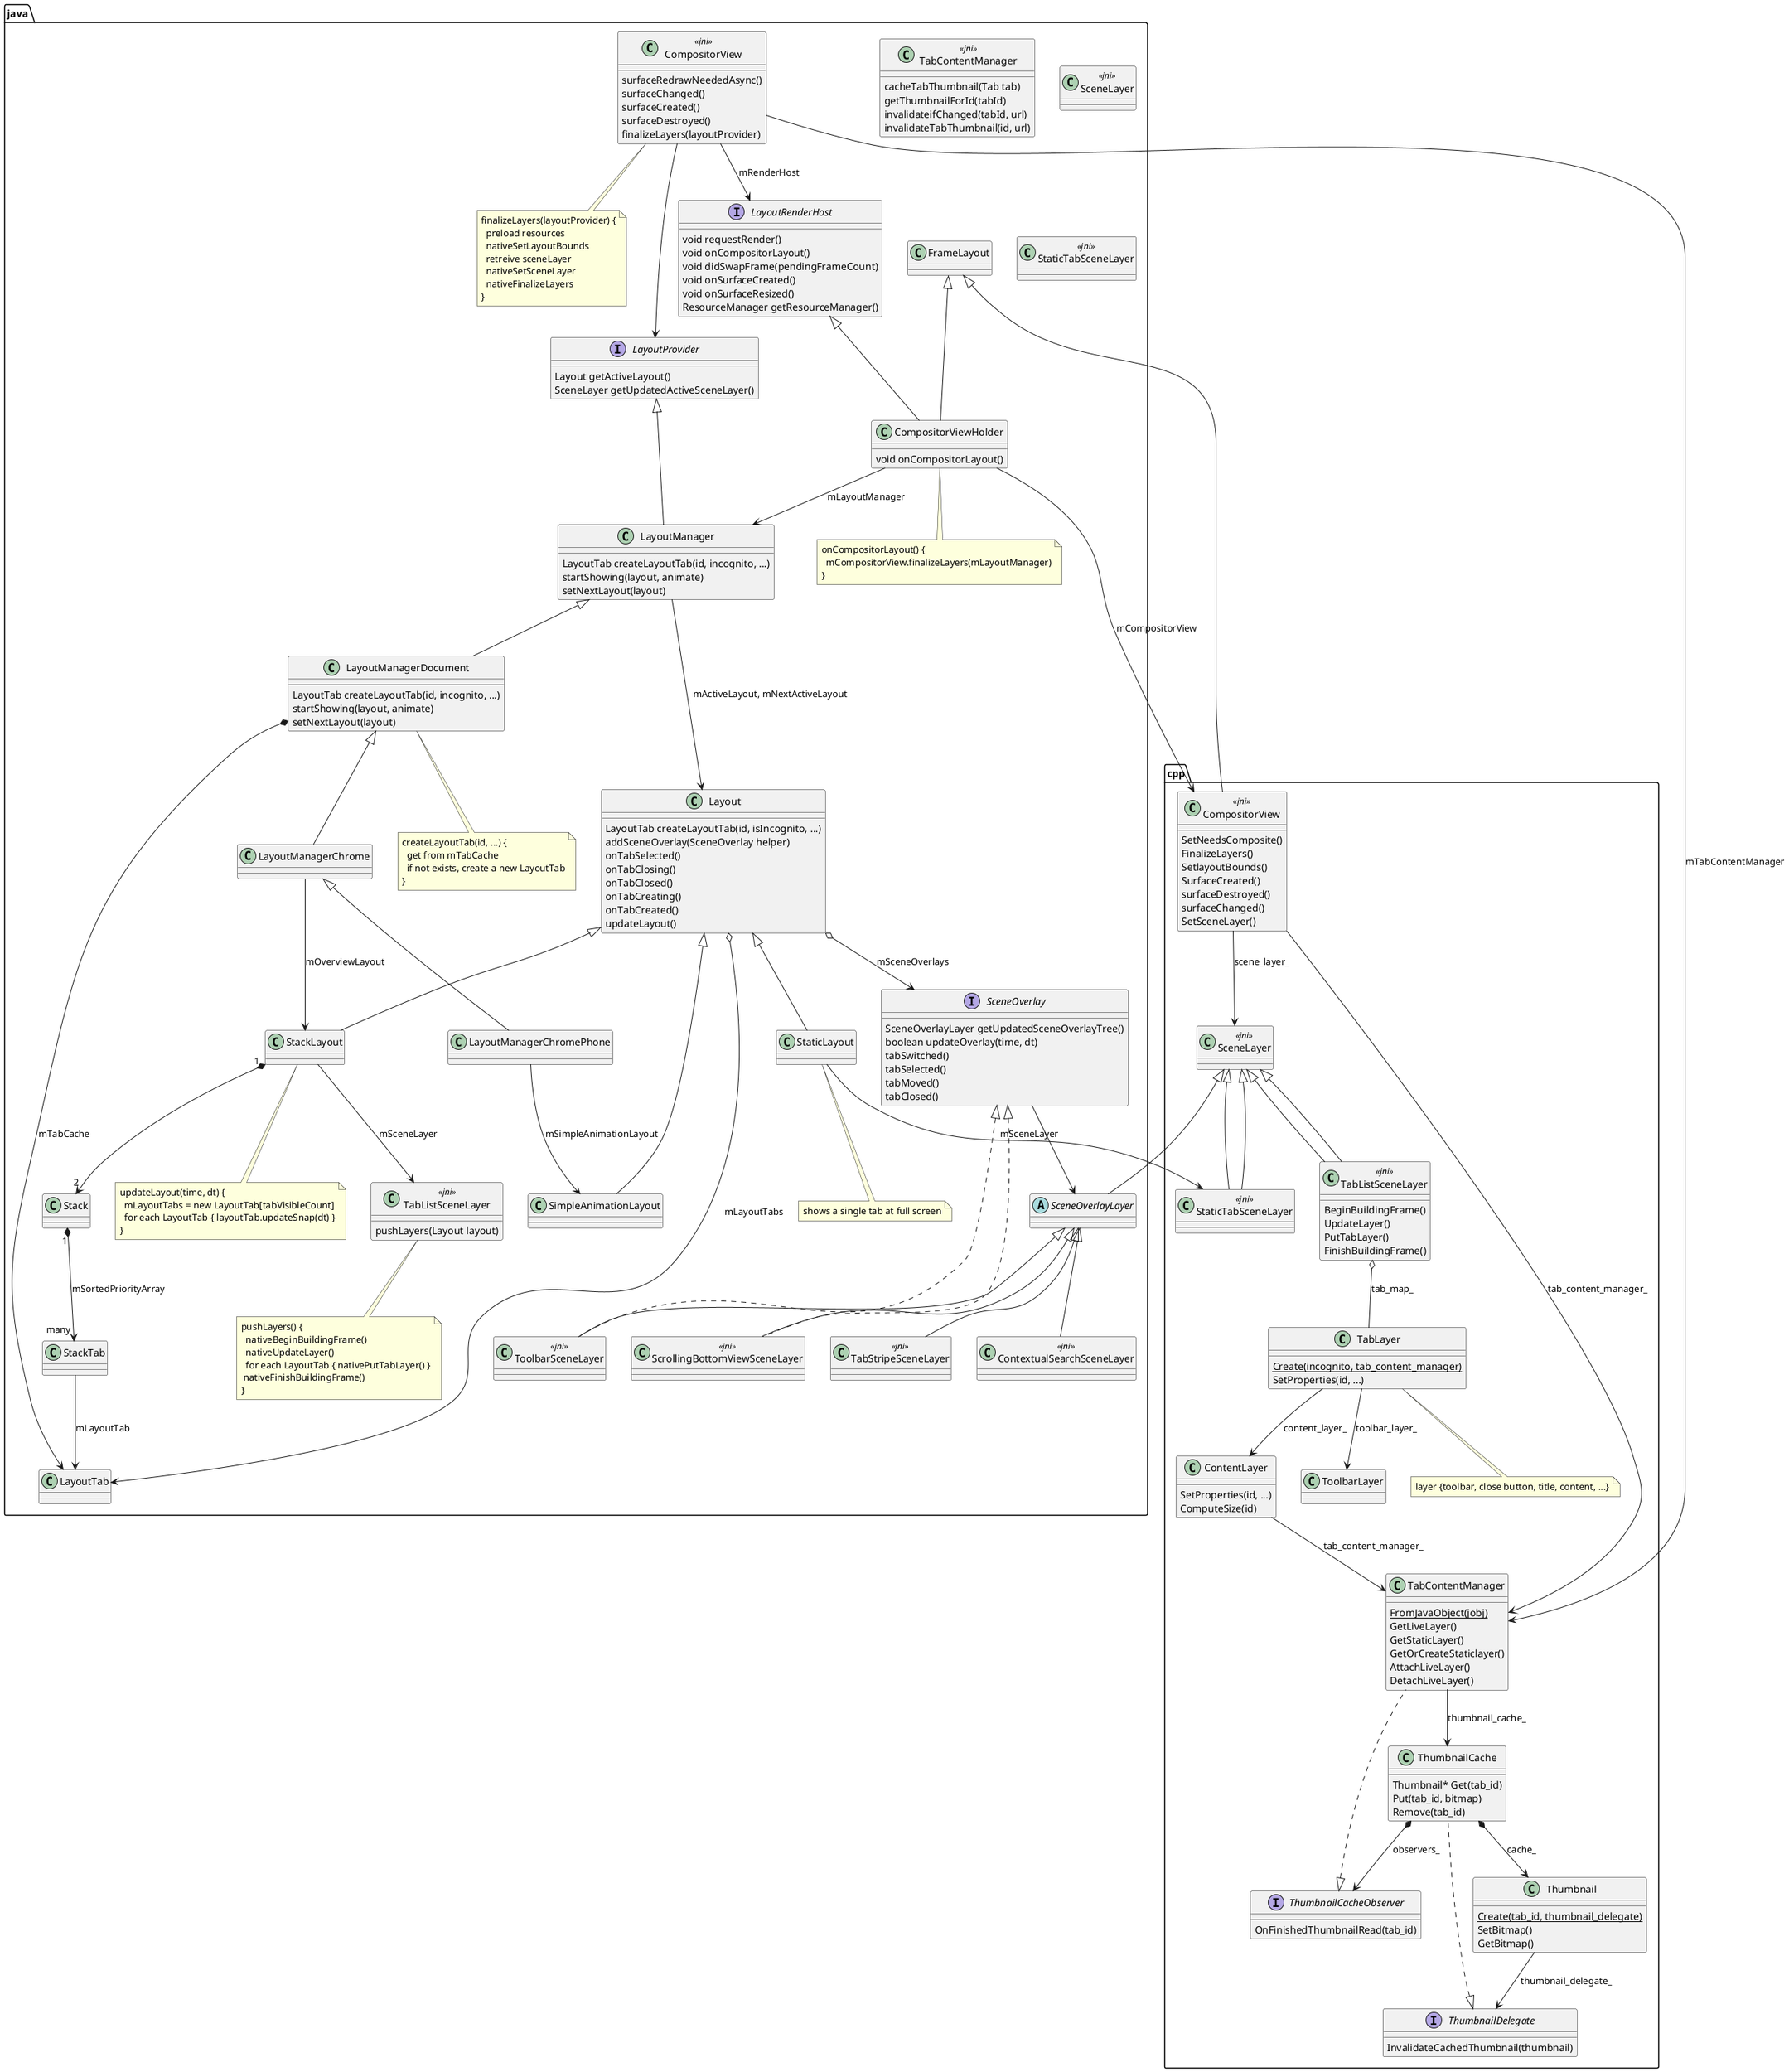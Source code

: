 <details>
<summary>Tab List related classes</summary>
class_diagram

@startuml

namespace cpp {

/'
interface content.Compositor {
  {static} Compositor* Create(CompositorClient* client)
}
content.Compositor --> content.CompositorClient

interface content.CompositorClient {
  UpdatelayerTreeHost()
  DidSwapFrame()
  DidSwapBuffers()
}

content.CompositorClient <|.. CompositorView
content.BrowserChildProcessObserver <|.. CompositorView
CompositorView *--> content.Compositor : compositor_
'/

class CompositorView << jni >>{
  SetNeedsComposite()
  FinalizeLayers()
  SetlayoutBounds()
  SurfaceCreated()
  surfaceDestroyed()
  surfaceChanged()
  SetSceneLayer()
}
CompositorView --> TabContentManager : tab_content_manager_
CompositorView --> SceneLayer : scene_layer_

ThumbnailCacheObserver <|.. TabContentManager
class TabContentManager {
  {static} FromJavaObject(jobj)
  GetLiveLayer()
  GetStaticLayer()
  GetOrCreateStaticlayer()
  AttachLiveLayer()
  DetachLiveLayer()
}
TabContentManager --> ThumbnailCache : thumbnail_cache_

SceneLayer <|-- TabListSceneLayer
class TabListSceneLayer << jni >> {
  BeginBuildingFrame()
  UpdateLayer()
  PutTabLayer()
  FinishBuildingFrame()
}
TabListSceneLayer o-- TabLayer : tab_map_

SceneLayer <|-- StaticTabSceneLayer
class StaticTabSceneLayer << jni >>

class SceneLayer << jni >>

class TabLayer {
  {static} Create(incognito, tab_content_manager)
  SetProperties(id, ...)
}
note "layer {toolbar, close button, title, content, ...}" as note_TabLayer
TabLayer .. note_TabLayer
TabLayer --> ContentLayer : content_layer_
TabLayer --> ToolbarLayer : toolbar_layer_

class ContentLayer {
  SetProperties(id, ...)
  ComputeSize(id)
}
ContentLayer --> TabContentManager : tab_content_manager_

ThumbnailDelegate <|.. ThumbnailCache
class ThumbnailCache {
  Thumbnail* Get(tab_id)
  Put(tab_id, bitmap)
  Remove(tab_id)
}
ThumbnailCache *--> Thumbnail : cache_
ThumbnailCache *--> ThumbnailCacheObserver : observers_

class Thumbnail {
  {static} Create(tab_id, thumbnail_delegate)
  SetBitmap()
  GetBitmap()
}
Thumbnail --> ThumbnailDelegate : thumbnail_delegate_

/'
Layer <|.. TabLayer
Layer <|.. ContentLayer
Layer <|.. ToolbarLayer
interface Layer {
  cc.Layer layer()
}

TabLayer --> cc.Layer : layer_, title_
cc.UIResourceClient <|.. Thumbnail

interface cc.UIResourceClient {
  GetBitmap(uid, resource_lost)
}
'/

interface ThumbnailDelegate {
  InvalidateCachedThumbnail(thumbnail)
}

interface ThumbnailCacheObserver {
  OnFinishedThumbnailRead(tab_id)
}

} /' namespace cpp '/



namespace java {

FrameLayout <|-- CompositorViewHolder
LayoutRenderHost <|-- CompositorViewHolder
class CompositorViewHolder {
  void onCompositorLayout()
}
note "onCompositorLayout() {\n  mCompositorView.finalizeLayers(mLayoutManager)\n}" as note_CompositorViewHolder
CompositorViewHolder .. note_CompositorViewHolder
CompositorViewHolder --> CompositorView : mCompositorView
CompositorViewHolder --> LayoutManager : mLayoutManager

FrameLayout <|-- CompositorView
class CompositorView << jni >> {
  surfaceRedrawNeededAsync()
  surfaceChanged()
  surfaceCreated()
  surfaceDestroyed()
  finalizeLayers(layoutProvider)
}
note "finalizeLayers(layoutProvider) {\n  preload resources\n  nativeSetLayoutBounds\n  retreive sceneLayer\n  nativeSetSceneLayer\n  nativeFinalizeLayers\n}" as note_CompositorView
CompositorView .. note_CompositorView
CompositorView --> LayoutRenderHost : mRenderHost
CompositorView --> TabContentManager : mTabContentManager
CompositorView --> LayoutProvider

interface LayoutRenderHost {
  void requestRender()
  void onCompositorLayout()
  void didSwapFrame(pendingFrameCount)
  void onSurfaceCreated()
  void onSurfaceResized()
  ResourceManager getResourceManager()
}

interface LayoutProvider {
  Layout getActiveLayout()
  SceneLayer getUpdatedActiveSceneLayer()
}

LayoutProvider <|-- LayoutManager
class LayoutManager {
  LayoutTab createLayoutTab(id, incognito, ...)
  startShowing(layout, animate)
  setNextLayout(layout)
}
LayoutManager --> Layout : mActiveLayout, mNextActiveLayout

LayoutManager <|-- LayoutManagerDocument
class LayoutManagerDocument {
  LayoutTab createLayoutTab(id, incognito, ...)
  startShowing(layout, animate)
  setNextLayout(layout)
}
note "createLayoutTab(id, ...) {\n  get from mTabCache\n  if not exists, create a new LayoutTab\n}" as note_LayoutManagerDocument
LayoutManagerDocument .. note_LayoutManagerDocument
LayoutManagerDocument *--> LayoutTab : mTabCache

class Layout {
  LayoutTab createLayoutTab(id, isIncognito, ...)
  addSceneOverlay(SceneOverlay helper)
  onTabSelected()
  onTabClosing()
  onTabClosed()
  onTabCreating()
  onTabCreated()
  updateLayout()
}
Layout o--> LayoutTab : mLayoutTabs
Layout o--> SceneOverlay : mSceneOverlays

interface SceneOverlay {
  SceneOverlayLayer getUpdatedSceneOverlayTree()
  boolean updateOverlay(time, dt)
  tabSwitched()
  tabSelected()
  tabMoved()
  tabClosed()
}
SceneOverlay --> SceneOverlayLayer

LayoutManagerDocument <|-- LayoutManagerChrome
LayoutManagerChrome --> StackLayout : mOverviewLayout

LayoutManagerChrome <|-- LayoutManagerChromePhone
LayoutManagerChromePhone --> SimpleAnimationLayout : mSimpleAnimationLayout

/'
LayoutManagerChrome <|-- LayoutManagerChromeTablet
'/

SceneLayer <|-- TabListSceneLayer 
class TabListSceneLayer << jni >> {
  pushLayers(Layout layout)
}
note "pushLayers() {\n  nativeBeginBuildingFrame()\n  nativeUpdateLayer()\n  for each LayoutTab { nativePutTabLayer() }\n nativeFinishBuildingFrame()\n}" as note_TabListSceneLayer
TabListSceneLayer .. note_TabListSceneLayer

class TabContentManager << jni >> {
  cacheTabThumbnail(Tab tab)
  getThumbnailForId(tabId)
  invalidateifChanged(tabId, url)
  invalidateTabThumbnail(id, url)
}

Layout <|-- StaticLayout

note "shows a single tab at full screen" as note_StaticLayout
StaticLayout .. note_StaticLayout
StaticLayout --> StaticTabSceneLayer : mSceneLayer

Layout <|-- StackLayout
note "updateLayout(time, dt) {\n  mLayoutTabs = new LayoutTab[tabVisibleCount]\n  for each LayoutTab { layoutTab.updateSnap(dt) }\n}" as note_StackLayout
StackLayout .. note_StackLayout
StackLayout "1" *--> "2" Stack
StackLayout --> TabListSceneLayer : mSceneLayer

class Stack
Stack "1" *--> "many" StackTab : mSortedPriorityArray

class StackTab
StackTab --> LayoutTab : mLayoutTab

Layout <|-- SimpleAnimationLayout


SceneLayer <|-- StaticTabSceneLayer
SceneLayer <|-- SceneOverlayLayer
SceneOverlayLayer <|-- ContextualSearchSceneLayer
SceneOverlayLayer <|-- ToolbarSceneLayer
SceneOverlayLayer <|-- TabStripeSceneLayer
SceneOverlayLayer <|-- ScrollingBottomViewSceneLayer

SceneOverlay <|.. ToolbarSceneLayer
SceneOverlay <|.. ScrollingBottomViewSceneLayer

class SceneLayer << jni >>
class StaticTabSceneLayer << jni >>
abstract class SceneOverlayLayer

class ContextualSearchSceneLayer << jni >>
class ToolbarSceneLayer << jni >>
class TabStripeSceneLayer << jni >>
class ScrollingBottomViewSceneLayer << jni >>



} /' namespace java '/


/'
note "correspond to each other" as note_LayoutTab_TabLayer
java.LayoutTab .. note_LayoutTab_TabLayer
note_LayoutTab_TabLayer .. cpp.TabLayer

java.CompositorView .. cpp.CompositorView : [jni]
java.SceneLayer .. cpp.SceneLayer : [jni]
java.StaticTabSceneLayer .. cpp.StaticTabSceneLayer : [jni]
java.TabListSceneLayer .. cpp.TabListSceneLayer : [jni]
java.TabContentManager .. cpp.TabContentManager : [jni]
'/

@enduml



class_diagram
</details>
